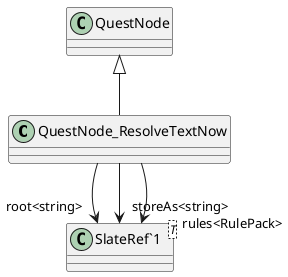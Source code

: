 @startuml
class QuestNode_ResolveTextNow {
}
class "SlateRef`1"<T> {
}
QuestNode <|-- QuestNode_ResolveTextNow
QuestNode_ResolveTextNow --> "root<string>" "SlateRef`1"
QuestNode_ResolveTextNow --> "storeAs<string>" "SlateRef`1"
QuestNode_ResolveTextNow --> "rules<RulePack>" "SlateRef`1"
@enduml
